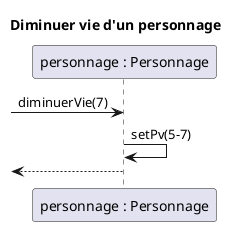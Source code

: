 @startuml
title "Diminuer vie d'un personnage"

participant "personnage : Personnage" as personnage



-> personnage  : diminuerVie(7)
personnage  -> personnage  : setPv(5-7)
<-- personnage
deactivate personnage
@enduml